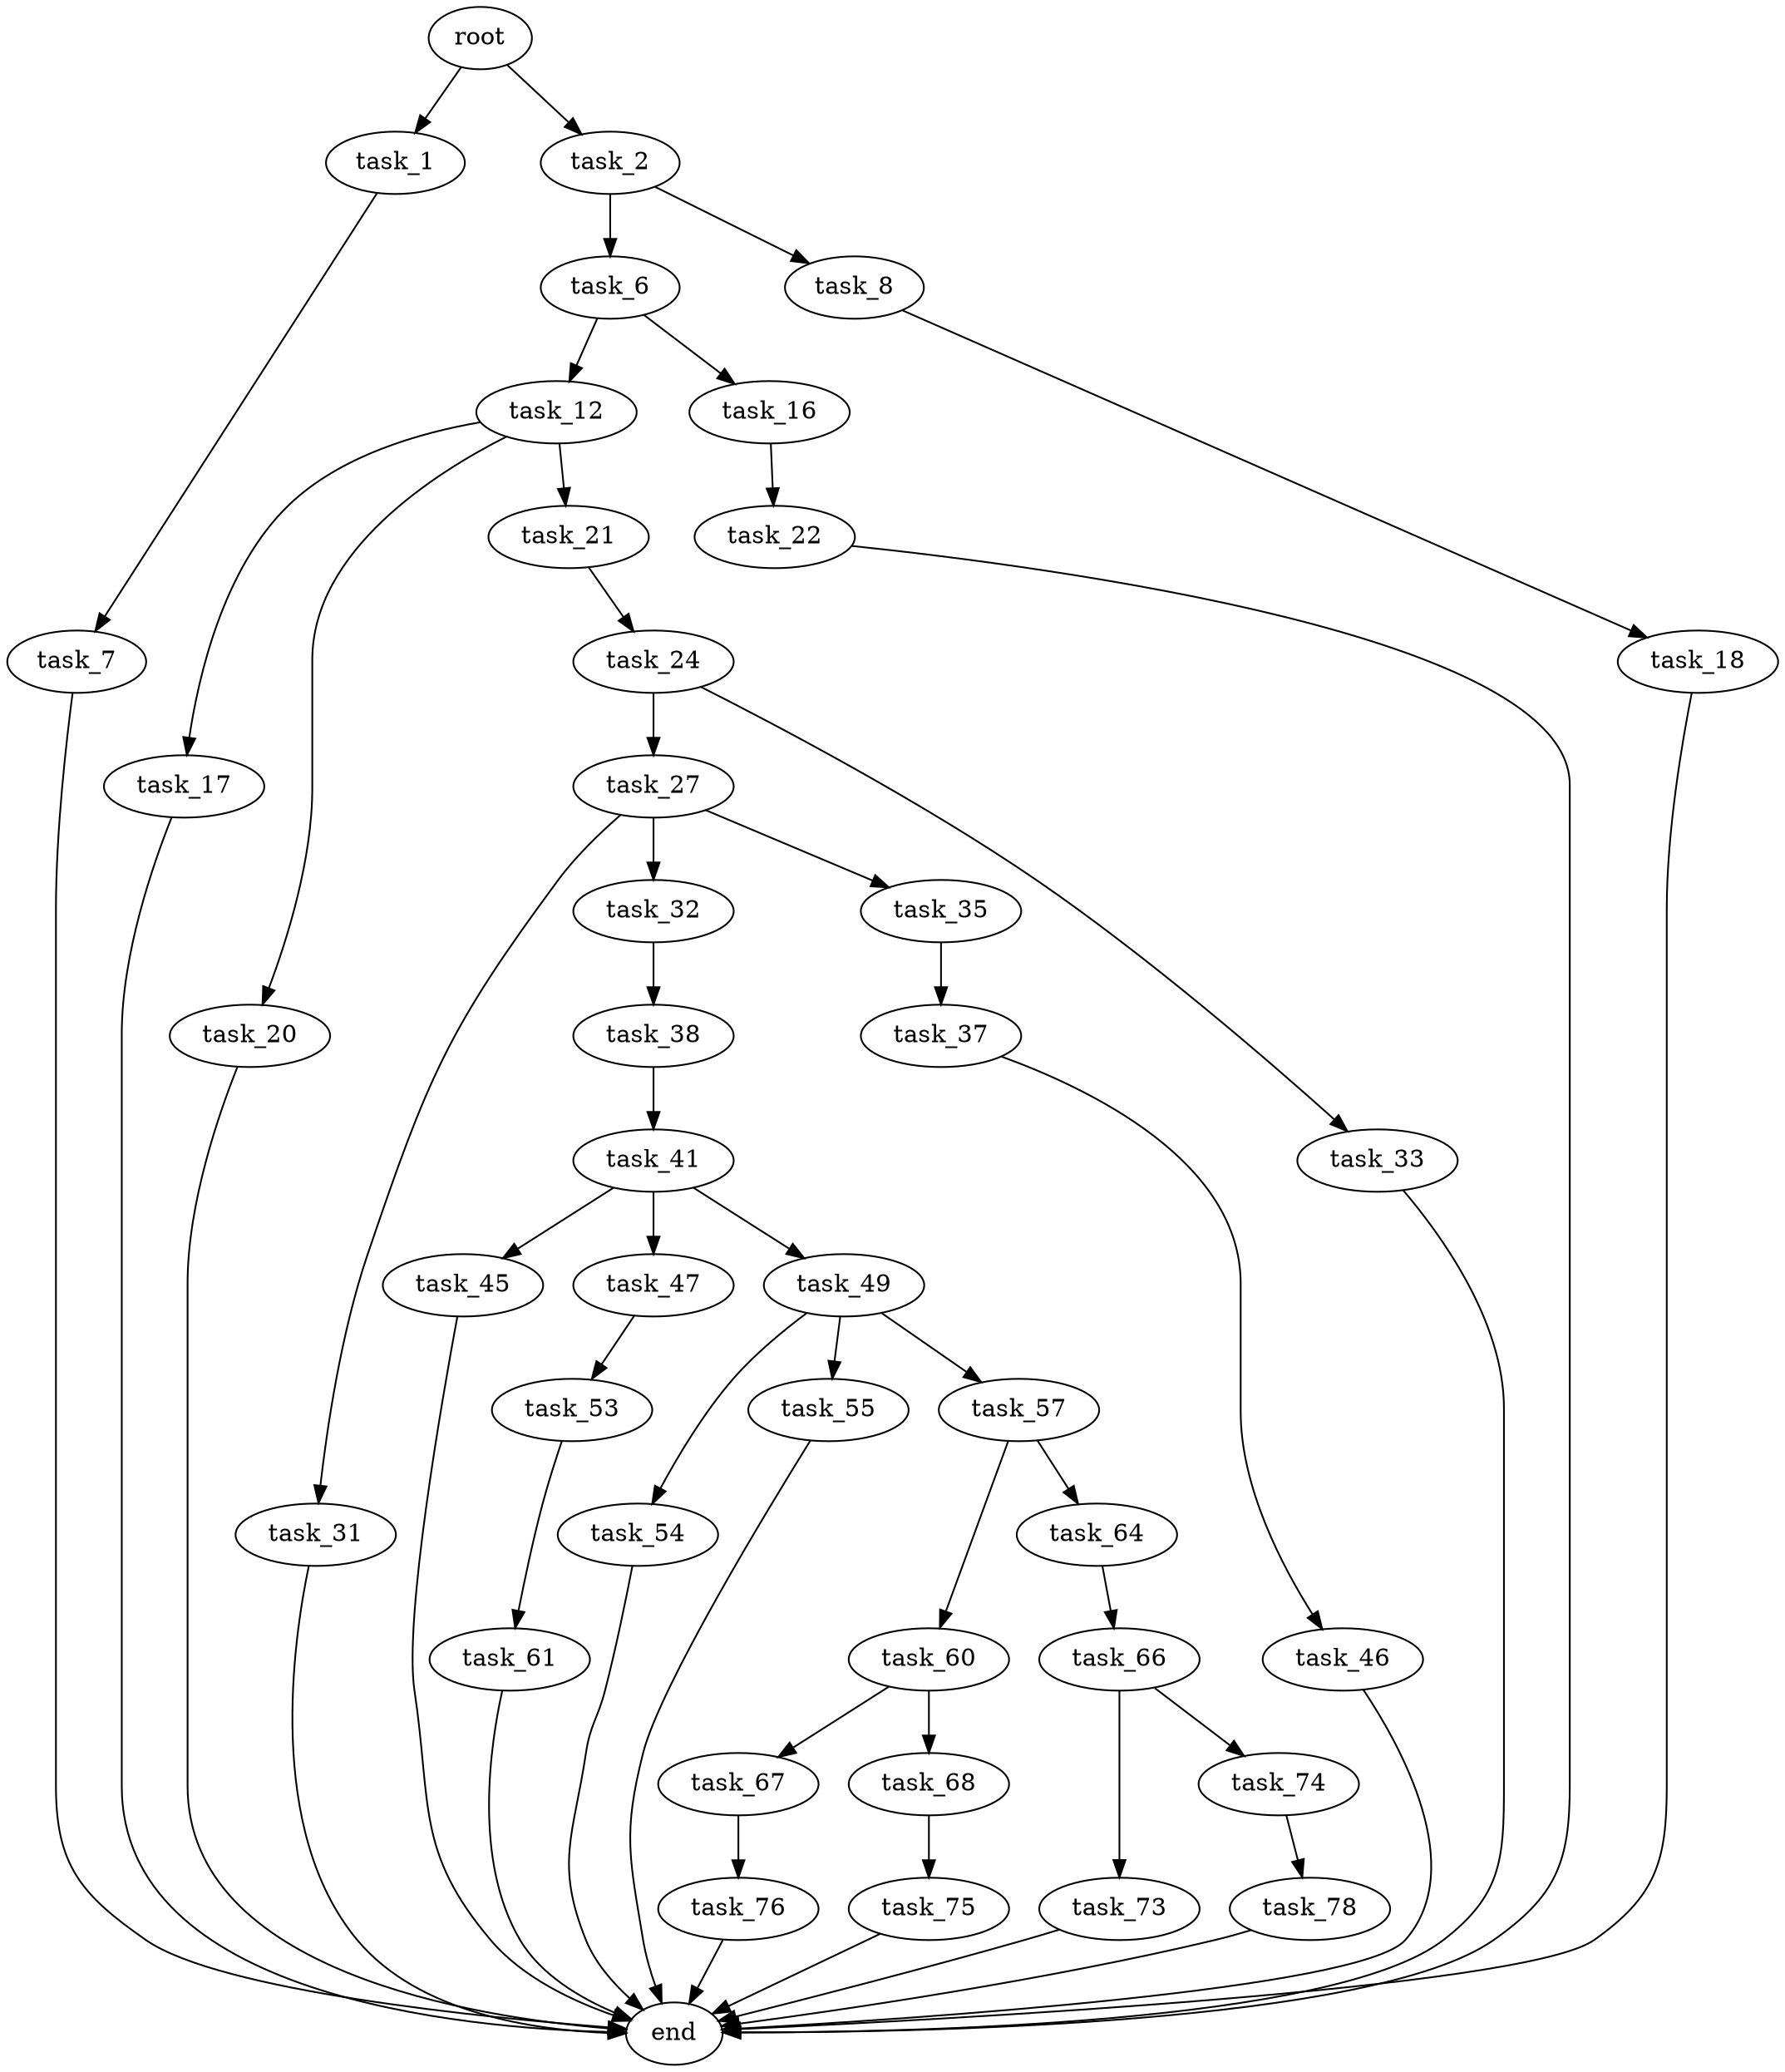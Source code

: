 digraph G {
  root [size="0.000000"];
  task_1 [size="68719476736.000000"];
  task_2 [size="309071809652.000000"];
  task_6 [size="7019072605.000000"];
  task_7 [size="782757789696.000000"];
  task_8 [size="28991029248.000000"];
  task_12 [size="549755813888.000000"];
  task_16 [size="549755813888.000000"];
  task_17 [size="35836678335.000000"];
  task_18 [size="48412829683.000000"];
  task_20 [size="27626322942.000000"];
  task_21 [size="1365994441536.000000"];
  task_22 [size="3411254270.000000"];
  task_24 [size="68719476736.000000"];
  task_27 [size="10827551781.000000"];
  task_31 [size="39184278391.000000"];
  task_32 [size="480818948502.000000"];
  task_33 [size="14002615272.000000"];
  task_35 [size="68719476736.000000"];
  task_37 [size="18758441440.000000"];
  task_38 [size="30909021334.000000"];
  task_41 [size="8589934592.000000"];
  task_45 [size="231928233984.000000"];
  task_46 [size="8589934592.000000"];
  task_47 [size="1073741824000.000000"];
  task_49 [size="200241922020.000000"];
  task_53 [size="549755813888.000000"];
  task_54 [size="179226766875.000000"];
  task_55 [size="147114087580.000000"];
  task_57 [size="10225945953.000000"];
  task_60 [size="3630160425.000000"];
  task_61 [size="32855388141.000000"];
  task_64 [size="34286051078.000000"];
  task_66 [size="2015386403.000000"];
  task_67 [size="71281588926.000000"];
  task_68 [size="28991029248.000000"];
  task_73 [size="30034517160.000000"];
  task_74 [size="103650844629.000000"];
  task_75 [size="24434020906.000000"];
  task_76 [size="151408029030.000000"];
  task_78 [size="1324871679045.000000"];
  end [size="0.000000"];

  root -> task_1 [size="1.000000"];
  root -> task_2 [size="1.000000"];
  task_1 -> task_7 [size="134217728.000000"];
  task_2 -> task_6 [size="536870912.000000"];
  task_2 -> task_8 [size="536870912.000000"];
  task_6 -> task_12 [size="301989888.000000"];
  task_6 -> task_16 [size="301989888.000000"];
  task_7 -> end [size="1.000000"];
  task_8 -> task_18 [size="75497472.000000"];
  task_12 -> task_17 [size="536870912.000000"];
  task_12 -> task_20 [size="536870912.000000"];
  task_12 -> task_21 [size="536870912.000000"];
  task_16 -> task_22 [size="536870912.000000"];
  task_17 -> end [size="1.000000"];
  task_18 -> end [size="1.000000"];
  task_20 -> end [size="1.000000"];
  task_21 -> task_24 [size="838860800.000000"];
  task_22 -> end [size="1.000000"];
  task_24 -> task_27 [size="134217728.000000"];
  task_24 -> task_33 [size="134217728.000000"];
  task_27 -> task_31 [size="33554432.000000"];
  task_27 -> task_32 [size="33554432.000000"];
  task_27 -> task_35 [size="33554432.000000"];
  task_31 -> end [size="1.000000"];
  task_32 -> task_38 [size="838860800.000000"];
  task_33 -> end [size="1.000000"];
  task_35 -> task_37 [size="134217728.000000"];
  task_37 -> task_46 [size="411041792.000000"];
  task_38 -> task_41 [size="134217728.000000"];
  task_41 -> task_45 [size="33554432.000000"];
  task_41 -> task_47 [size="33554432.000000"];
  task_41 -> task_49 [size="33554432.000000"];
  task_45 -> end [size="1.000000"];
  task_46 -> end [size="1.000000"];
  task_47 -> task_53 [size="838860800.000000"];
  task_49 -> task_54 [size="134217728.000000"];
  task_49 -> task_55 [size="134217728.000000"];
  task_49 -> task_57 [size="134217728.000000"];
  task_53 -> task_61 [size="536870912.000000"];
  task_54 -> end [size="1.000000"];
  task_55 -> end [size="1.000000"];
  task_57 -> task_60 [size="301989888.000000"];
  task_57 -> task_64 [size="301989888.000000"];
  task_60 -> task_67 [size="134217728.000000"];
  task_60 -> task_68 [size="134217728.000000"];
  task_61 -> end [size="1.000000"];
  task_64 -> task_66 [size="679477248.000000"];
  task_66 -> task_73 [size="134217728.000000"];
  task_66 -> task_74 [size="134217728.000000"];
  task_67 -> task_76 [size="75497472.000000"];
  task_68 -> task_75 [size="75497472.000000"];
  task_73 -> end [size="1.000000"];
  task_74 -> task_78 [size="411041792.000000"];
  task_75 -> end [size="1.000000"];
  task_76 -> end [size="1.000000"];
  task_78 -> end [size="1.000000"];
}
